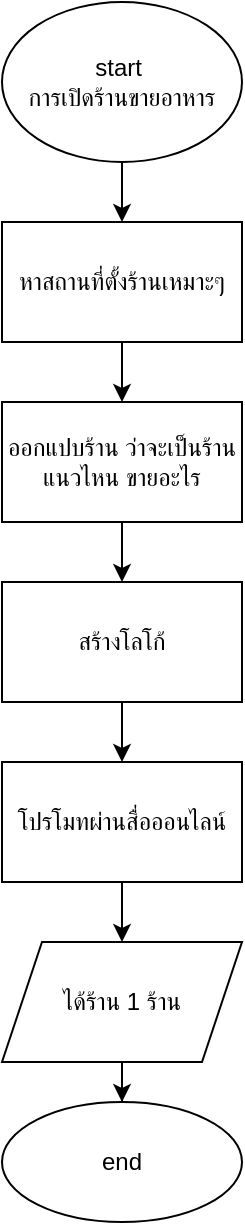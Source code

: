<mxfile version="20.3.0" type="device"><diagram id="hevwHLBbhihRQts-4ZYs" name="Page-1"><mxGraphModel dx="1197" dy="600" grid="1" gridSize="10" guides="1" tooltips="1" connect="1" arrows="1" fold="1" page="1" pageScale="1" pageWidth="827" pageHeight="1169" math="0" shadow="0"><root><mxCell id="0"/><mxCell id="1" parent="0"/><mxCell id="I6SVOAJ8RlMpzZI9KT_b-3" value="" style="edgeStyle=orthogonalEdgeStyle;rounded=0;orthogonalLoop=1;jettySize=auto;html=1;" edge="1" parent="1" source="I6SVOAJ8RlMpzZI9KT_b-1" target="I6SVOAJ8RlMpzZI9KT_b-2"><mxGeometry relative="1" as="geometry"/></mxCell><mxCell id="I6SVOAJ8RlMpzZI9KT_b-1" value="start&amp;nbsp;&lt;br&gt;การเปิดร้านขายอาหาร" style="ellipse;whiteSpace=wrap;html=1;" vertex="1" parent="1"><mxGeometry x="370" y="120" width="120" height="80" as="geometry"/></mxCell><mxCell id="I6SVOAJ8RlMpzZI9KT_b-5" value="" style="edgeStyle=orthogonalEdgeStyle;rounded=0;orthogonalLoop=1;jettySize=auto;html=1;" edge="1" parent="1" source="I6SVOAJ8RlMpzZI9KT_b-2" target="I6SVOAJ8RlMpzZI9KT_b-4"><mxGeometry relative="1" as="geometry"/></mxCell><mxCell id="I6SVOAJ8RlMpzZI9KT_b-2" value="หาสถานที่ตั้งร้านเหมาะๆ" style="whiteSpace=wrap;html=1;" vertex="1" parent="1"><mxGeometry x="370" y="230" width="120" height="60" as="geometry"/></mxCell><mxCell id="I6SVOAJ8RlMpzZI9KT_b-7" value="" style="edgeStyle=orthogonalEdgeStyle;rounded=0;orthogonalLoop=1;jettySize=auto;html=1;" edge="1" parent="1" source="I6SVOAJ8RlMpzZI9KT_b-4" target="I6SVOAJ8RlMpzZI9KT_b-6"><mxGeometry relative="1" as="geometry"/></mxCell><mxCell id="I6SVOAJ8RlMpzZI9KT_b-4" value="ออกแปบร้าน ว่าจะเป็นร้านแนวไหน ขายอะไร" style="whiteSpace=wrap;html=1;" vertex="1" parent="1"><mxGeometry x="370" y="320" width="120" height="60" as="geometry"/></mxCell><mxCell id="I6SVOAJ8RlMpzZI9KT_b-9" value="" style="edgeStyle=orthogonalEdgeStyle;rounded=0;orthogonalLoop=1;jettySize=auto;html=1;" edge="1" parent="1" source="I6SVOAJ8RlMpzZI9KT_b-6" target="I6SVOAJ8RlMpzZI9KT_b-8"><mxGeometry relative="1" as="geometry"/></mxCell><mxCell id="I6SVOAJ8RlMpzZI9KT_b-6" value="สร้างโลโก้" style="whiteSpace=wrap;html=1;" vertex="1" parent="1"><mxGeometry x="370" y="410" width="120" height="60" as="geometry"/></mxCell><mxCell id="I6SVOAJ8RlMpzZI9KT_b-11" value="" style="edgeStyle=orthogonalEdgeStyle;rounded=0;orthogonalLoop=1;jettySize=auto;html=1;" edge="1" parent="1" source="I6SVOAJ8RlMpzZI9KT_b-8" target="I6SVOAJ8RlMpzZI9KT_b-10"><mxGeometry relative="1" as="geometry"/></mxCell><mxCell id="I6SVOAJ8RlMpzZI9KT_b-8" value="โปรโมทผ่านสื่อออนไลน์" style="whiteSpace=wrap;html=1;" vertex="1" parent="1"><mxGeometry x="370" y="500" width="120" height="60" as="geometry"/></mxCell><mxCell id="I6SVOAJ8RlMpzZI9KT_b-13" value="" style="edgeStyle=orthogonalEdgeStyle;rounded=0;orthogonalLoop=1;jettySize=auto;html=1;" edge="1" parent="1" source="I6SVOAJ8RlMpzZI9KT_b-10" target="I6SVOAJ8RlMpzZI9KT_b-12"><mxGeometry relative="1" as="geometry"/></mxCell><mxCell id="I6SVOAJ8RlMpzZI9KT_b-10" value="ได้ร้าน 1 ร้าน" style="shape=parallelogram;perimeter=parallelogramPerimeter;whiteSpace=wrap;html=1;fixedSize=1;" vertex="1" parent="1"><mxGeometry x="370" y="590" width="120" height="60" as="geometry"/></mxCell><mxCell id="I6SVOAJ8RlMpzZI9KT_b-12" value="end" style="ellipse;whiteSpace=wrap;html=1;" vertex="1" parent="1"><mxGeometry x="370" y="670" width="120" height="60" as="geometry"/></mxCell></root></mxGraphModel></diagram></mxfile>